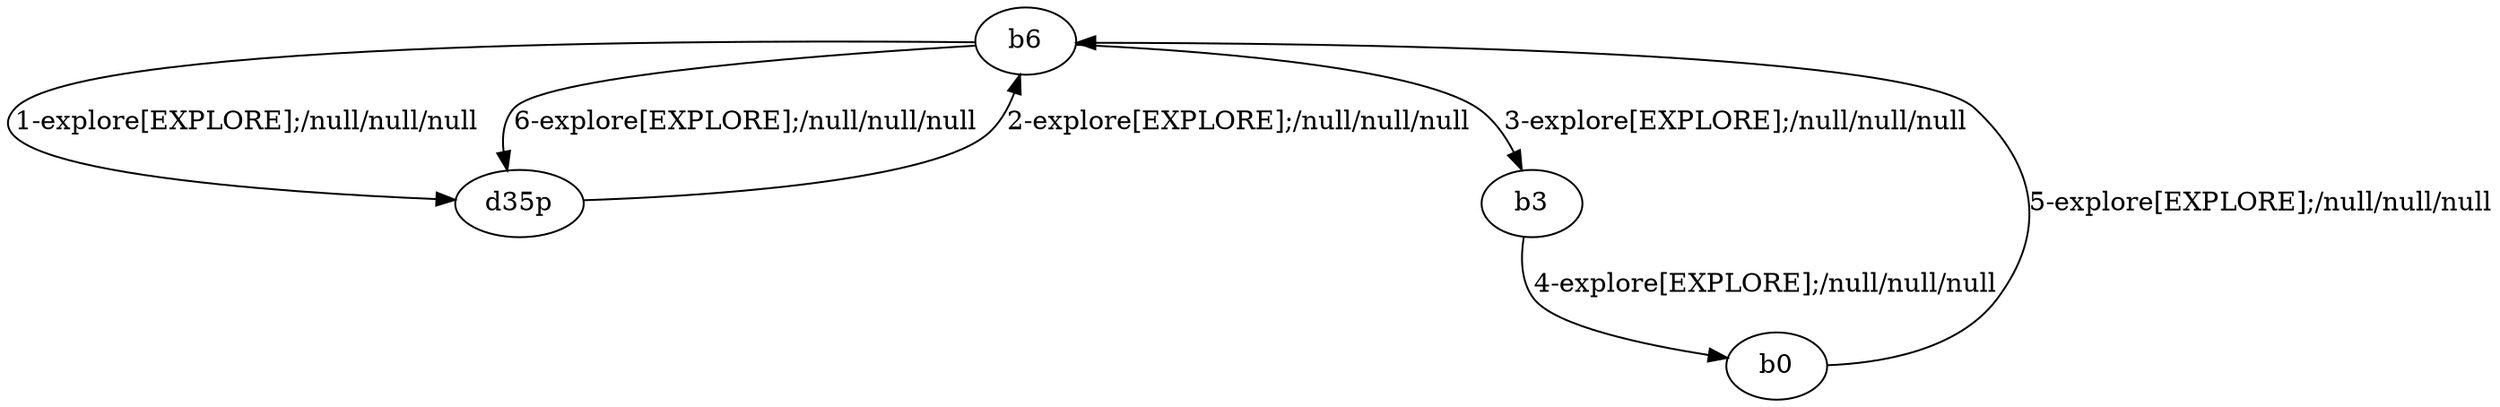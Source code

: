 # Total number of goals covered by this test: 3
# b6 --> b3
# b3 --> b0
# b0 --> b6

digraph g {
"b6" -> "d35p" [label = "1-explore[EXPLORE];/null/null/null"];
"d35p" -> "b6" [label = "2-explore[EXPLORE];/null/null/null"];
"b6" -> "b3" [label = "3-explore[EXPLORE];/null/null/null"];
"b3" -> "b0" [label = "4-explore[EXPLORE];/null/null/null"];
"b0" -> "b6" [label = "5-explore[EXPLORE];/null/null/null"];
"b6" -> "d35p" [label = "6-explore[EXPLORE];/null/null/null"];
}